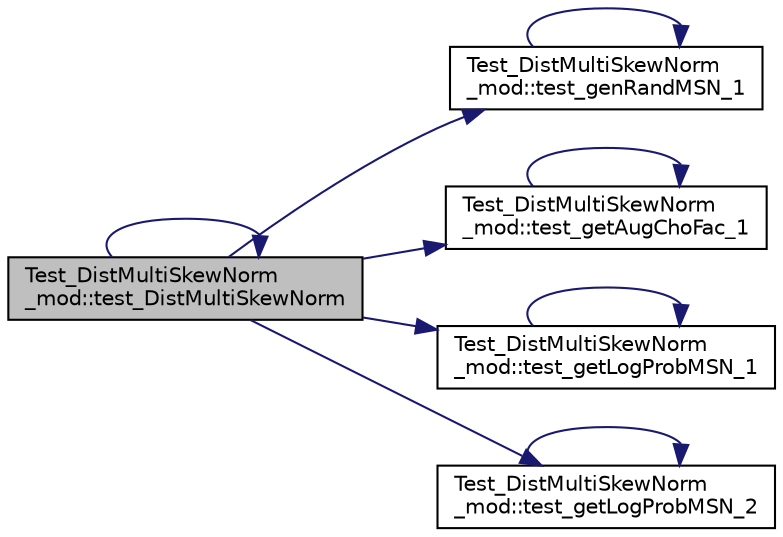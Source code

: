 digraph "Test_DistMultiSkewNorm_mod::test_DistMultiSkewNorm"
{
 // LATEX_PDF_SIZE
  edge [fontname="Helvetica",fontsize="10",labelfontname="Helvetica",labelfontsize="10"];
  node [fontname="Helvetica",fontsize="10",shape=record];
  rankdir="LR";
  Node1 [label="Test_DistMultiSkewNorm\l_mod::test_DistMultiSkewNorm",height=0.2,width=0.4,color="black", fillcolor="grey75", style="filled", fontcolor="black",tooltip=" "];
  Node1 -> Node1 [color="midnightblue",fontsize="10",style="solid",fontname="Helvetica"];
  Node1 -> Node2 [color="midnightblue",fontsize="10",style="solid",fontname="Helvetica"];
  Node2 [label="Test_DistMultiSkewNorm\l_mod::test_genRandMSN_1",height=0.2,width=0.4,color="black", fillcolor="white", style="filled",URL="$namespaceTest__DistMultiSkewNorm__mod.html#a1b4495fed30d489482f0ee12324729b7",tooltip=" "];
  Node2 -> Node2 [color="midnightblue",fontsize="10",style="solid",fontname="Helvetica"];
  Node1 -> Node3 [color="midnightblue",fontsize="10",style="solid",fontname="Helvetica"];
  Node3 [label="Test_DistMultiSkewNorm\l_mod::test_getAugChoFac_1",height=0.2,width=0.4,color="black", fillcolor="white", style="filled",URL="$namespaceTest__DistMultiSkewNorm__mod.html#a999a02fa3c88ed6ceaf4634b4cbf48fb",tooltip=" "];
  Node3 -> Node3 [color="midnightblue",fontsize="10",style="solid",fontname="Helvetica"];
  Node1 -> Node4 [color="midnightblue",fontsize="10",style="solid",fontname="Helvetica"];
  Node4 [label="Test_DistMultiSkewNorm\l_mod::test_getLogProbMSN_1",height=0.2,width=0.4,color="black", fillcolor="white", style="filled",URL="$namespaceTest__DistMultiSkewNorm__mod.html#abc8665eb0c45afc30d540a6bc82c4098",tooltip=" "];
  Node4 -> Node4 [color="midnightblue",fontsize="10",style="solid",fontname="Helvetica"];
  Node1 -> Node5 [color="midnightblue",fontsize="10",style="solid",fontname="Helvetica"];
  Node5 [label="Test_DistMultiSkewNorm\l_mod::test_getLogProbMSN_2",height=0.2,width=0.4,color="black", fillcolor="white", style="filled",URL="$namespaceTest__DistMultiSkewNorm__mod.html#a5c54e17a9db4783d908c3ae3c4ddbb28",tooltip="When alpha = 0., getLogProbMSN() must be equivalent to getLogProbDenMVN()."];
  Node5 -> Node5 [color="midnightblue",fontsize="10",style="solid",fontname="Helvetica"];
}
